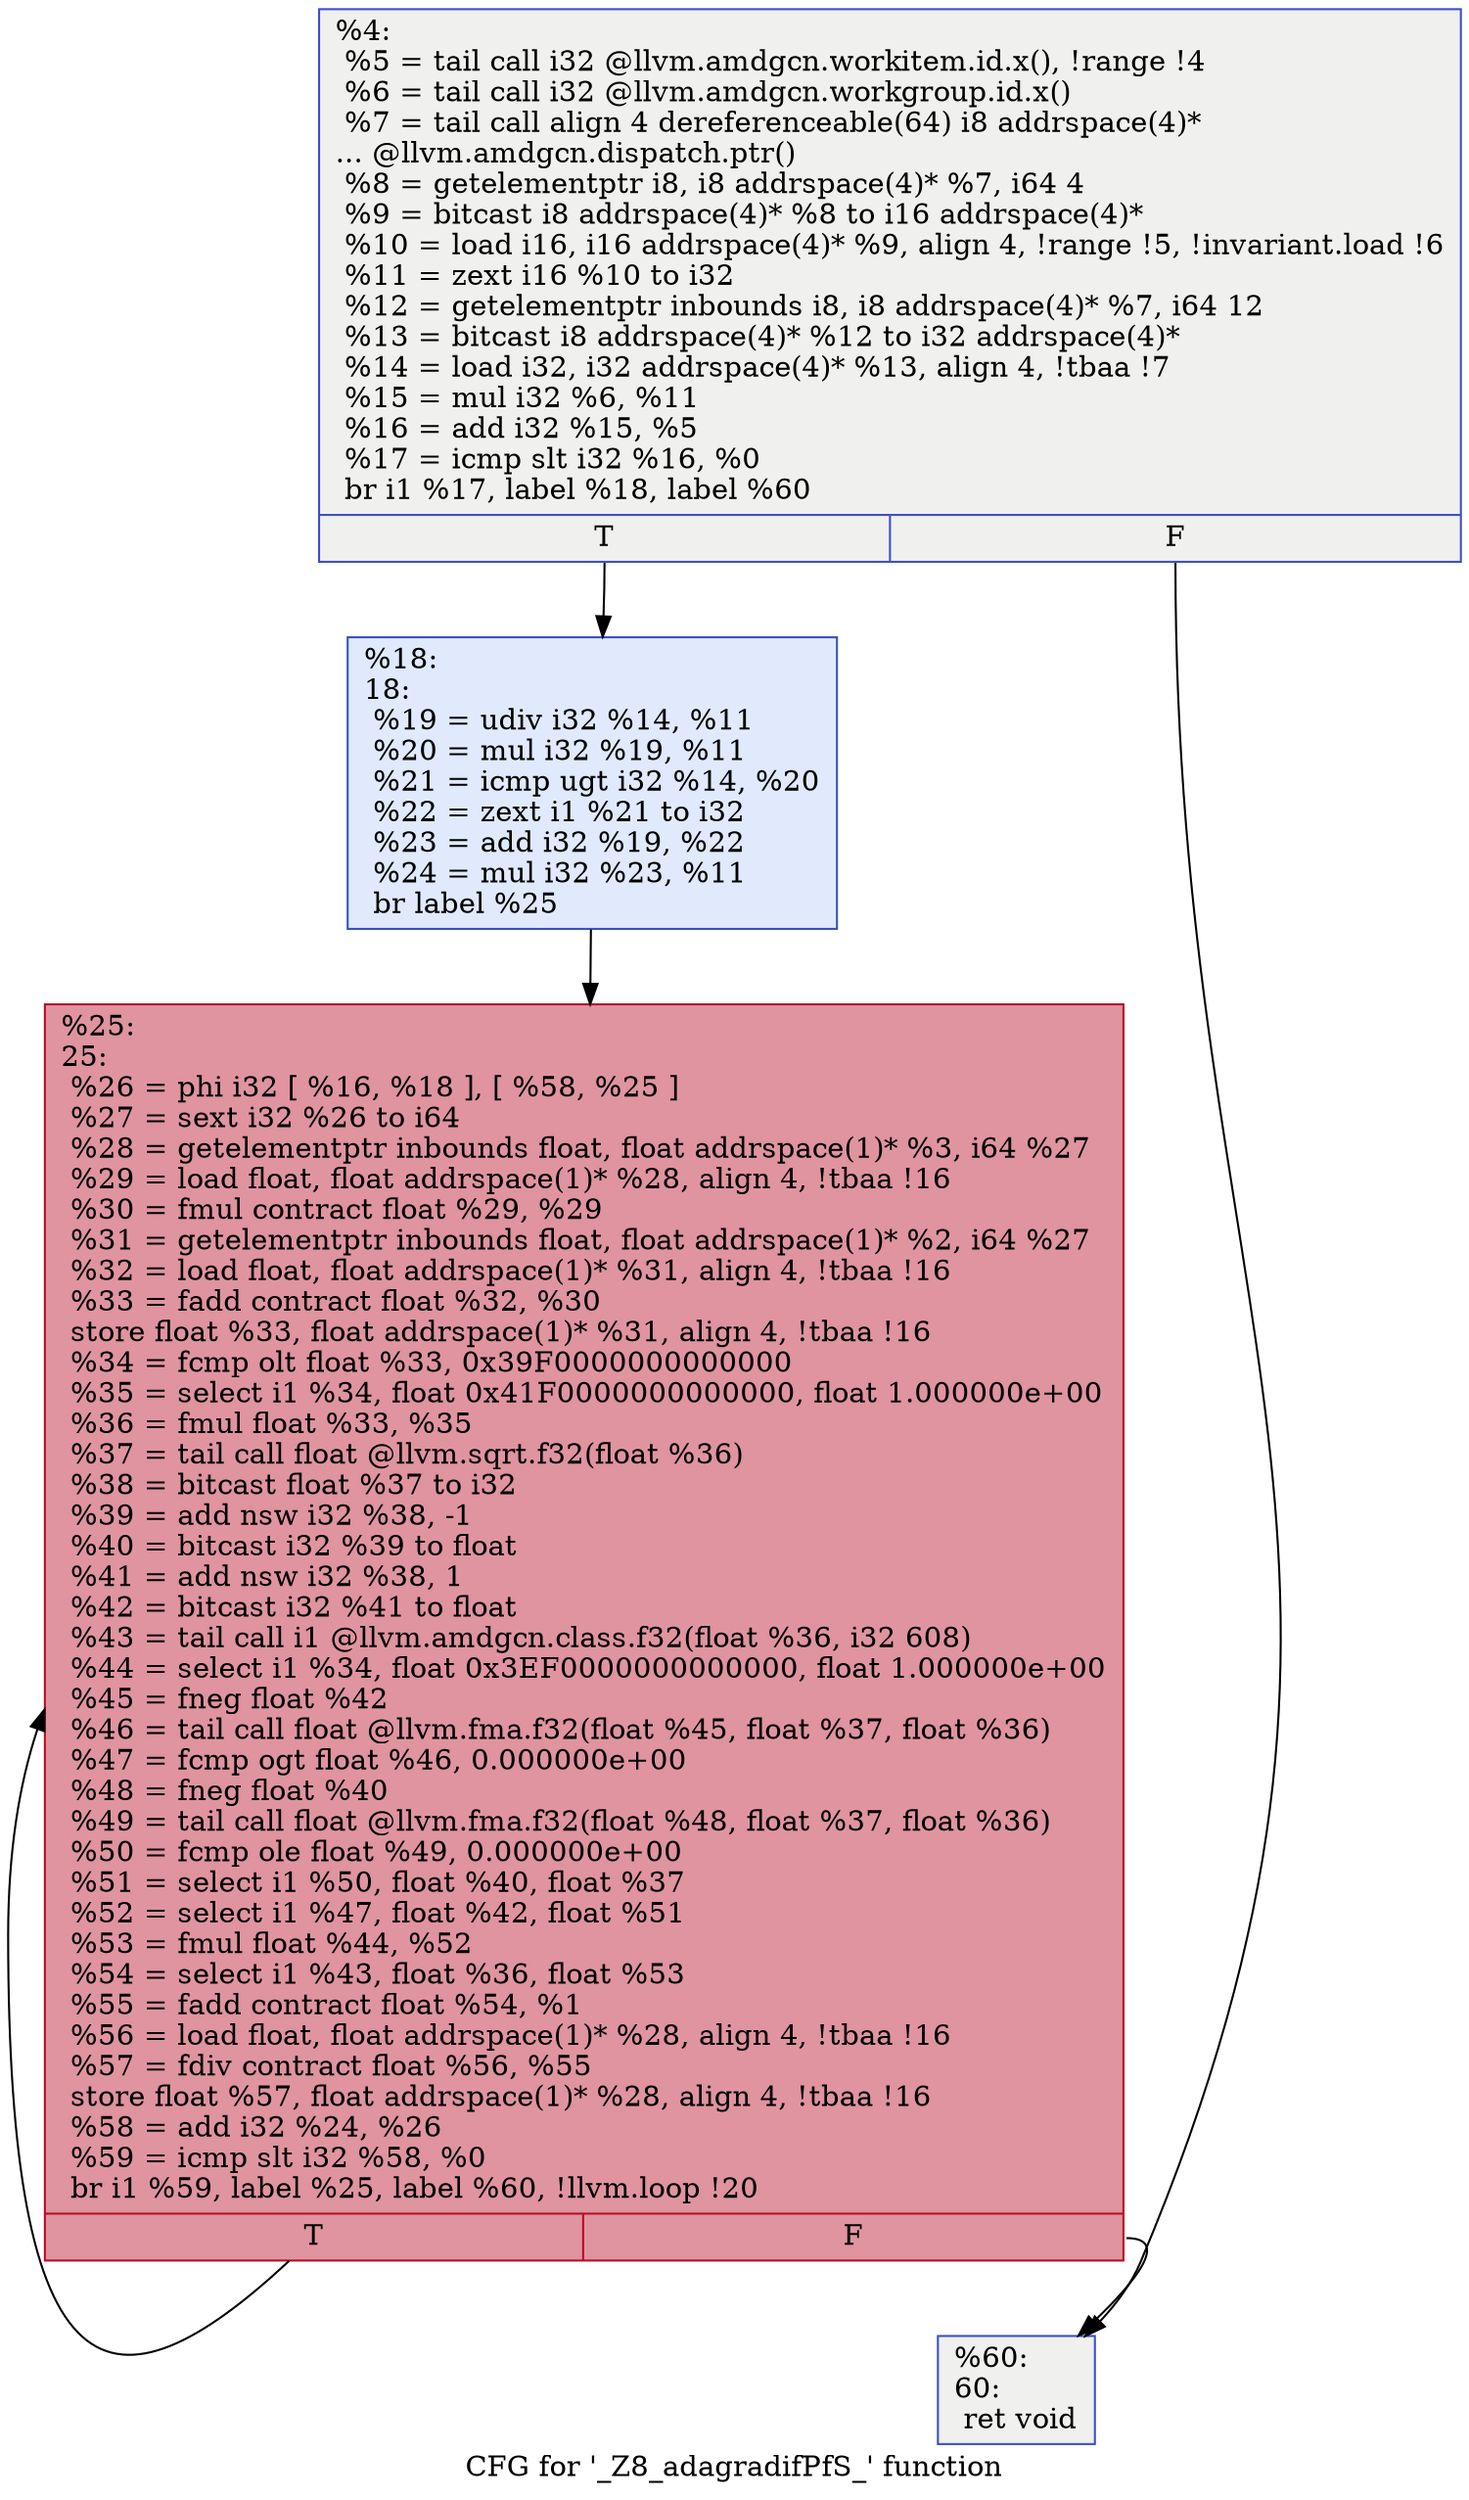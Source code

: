 digraph "CFG for '_Z8_adagradifPfS_' function" {
	label="CFG for '_Z8_adagradifPfS_' function";

	Node0x5405b00 [shape=record,color="#3d50c3ff", style=filled, fillcolor="#dedcdb70",label="{%4:\l  %5 = tail call i32 @llvm.amdgcn.workitem.id.x(), !range !4\l  %6 = tail call i32 @llvm.amdgcn.workgroup.id.x()\l  %7 = tail call align 4 dereferenceable(64) i8 addrspace(4)*\l... @llvm.amdgcn.dispatch.ptr()\l  %8 = getelementptr i8, i8 addrspace(4)* %7, i64 4\l  %9 = bitcast i8 addrspace(4)* %8 to i16 addrspace(4)*\l  %10 = load i16, i16 addrspace(4)* %9, align 4, !range !5, !invariant.load !6\l  %11 = zext i16 %10 to i32\l  %12 = getelementptr inbounds i8, i8 addrspace(4)* %7, i64 12\l  %13 = bitcast i8 addrspace(4)* %12 to i32 addrspace(4)*\l  %14 = load i32, i32 addrspace(4)* %13, align 4, !tbaa !7\l  %15 = mul i32 %6, %11\l  %16 = add i32 %15, %5\l  %17 = icmp slt i32 %16, %0\l  br i1 %17, label %18, label %60\l|{<s0>T|<s1>F}}"];
	Node0x5405b00:s0 -> Node0x5405b50;
	Node0x5405b00:s1 -> Node0x5407dd0;
	Node0x5405b50 [shape=record,color="#3d50c3ff", style=filled, fillcolor="#b9d0f970",label="{%18:\l18:                                               \l  %19 = udiv i32 %14, %11\l  %20 = mul i32 %19, %11\l  %21 = icmp ugt i32 %14, %20\l  %22 = zext i1 %21 to i32\l  %23 = add i32 %19, %22\l  %24 = mul i32 %23, %11\l  br label %25\l}"];
	Node0x5405b50 -> Node0x5408250;
	Node0x5408250 [shape=record,color="#b70d28ff", style=filled, fillcolor="#b70d2870",label="{%25:\l25:                                               \l  %26 = phi i32 [ %16, %18 ], [ %58, %25 ]\l  %27 = sext i32 %26 to i64\l  %28 = getelementptr inbounds float, float addrspace(1)* %3, i64 %27\l  %29 = load float, float addrspace(1)* %28, align 4, !tbaa !16\l  %30 = fmul contract float %29, %29\l  %31 = getelementptr inbounds float, float addrspace(1)* %2, i64 %27\l  %32 = load float, float addrspace(1)* %31, align 4, !tbaa !16\l  %33 = fadd contract float %32, %30\l  store float %33, float addrspace(1)* %31, align 4, !tbaa !16\l  %34 = fcmp olt float %33, 0x39F0000000000000\l  %35 = select i1 %34, float 0x41F0000000000000, float 1.000000e+00\l  %36 = fmul float %33, %35\l  %37 = tail call float @llvm.sqrt.f32(float %36)\l  %38 = bitcast float %37 to i32\l  %39 = add nsw i32 %38, -1\l  %40 = bitcast i32 %39 to float\l  %41 = add nsw i32 %38, 1\l  %42 = bitcast i32 %41 to float\l  %43 = tail call i1 @llvm.amdgcn.class.f32(float %36, i32 608)\l  %44 = select i1 %34, float 0x3EF0000000000000, float 1.000000e+00\l  %45 = fneg float %42\l  %46 = tail call float @llvm.fma.f32(float %45, float %37, float %36)\l  %47 = fcmp ogt float %46, 0.000000e+00\l  %48 = fneg float %40\l  %49 = tail call float @llvm.fma.f32(float %48, float %37, float %36)\l  %50 = fcmp ole float %49, 0.000000e+00\l  %51 = select i1 %50, float %40, float %37\l  %52 = select i1 %47, float %42, float %51\l  %53 = fmul float %44, %52\l  %54 = select i1 %43, float %36, float %53\l  %55 = fadd contract float %54, %1\l  %56 = load float, float addrspace(1)* %28, align 4, !tbaa !16\l  %57 = fdiv contract float %56, %55\l  store float %57, float addrspace(1)* %28, align 4, !tbaa !16\l  %58 = add i32 %24, %26\l  %59 = icmp slt i32 %58, %0\l  br i1 %59, label %25, label %60, !llvm.loop !20\l|{<s0>T|<s1>F}}"];
	Node0x5408250:s0 -> Node0x5408250;
	Node0x5408250:s1 -> Node0x5407dd0;
	Node0x5407dd0 [shape=record,color="#3d50c3ff", style=filled, fillcolor="#dedcdb70",label="{%60:\l60:                                               \l  ret void\l}"];
}
